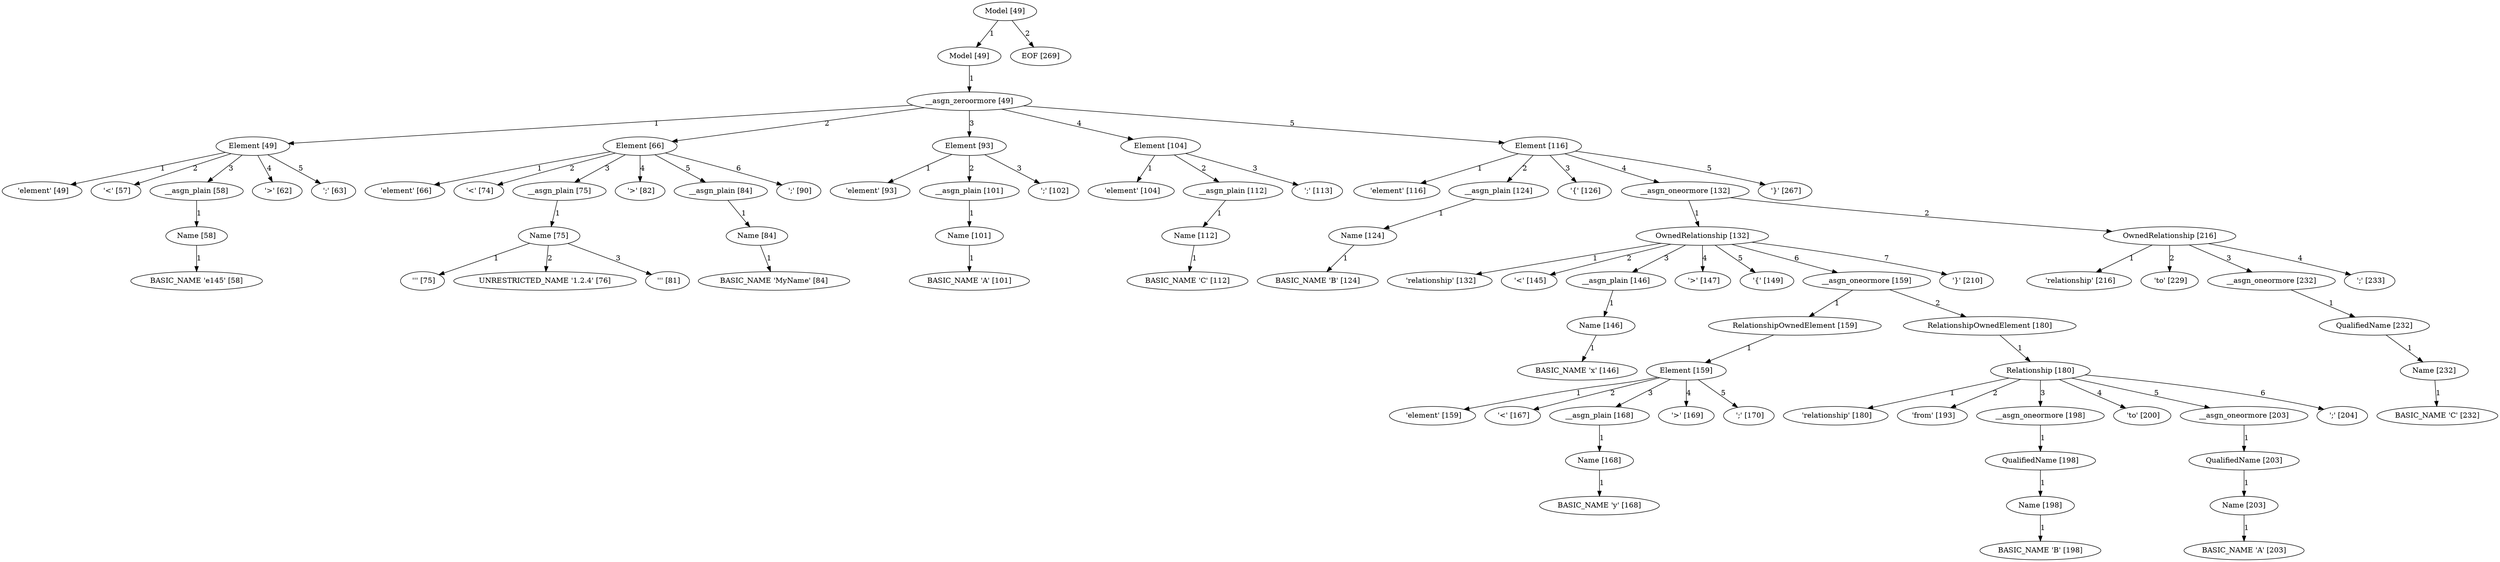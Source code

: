 digraph arpeggio_graph {
140450666941888 [label="Model [49]"];
140450666941888->140450666941760 [label="1"]

140450666941760 [label="Model [49]"];
140450666941760->140450666941632 [label="1"]

140450666941632 [label="__asgn_zeroormore [49]"];
140450666941632->140450667165760 [label="1"]

140450667165760 [label="Element [49]"];
140450667165760->140450667245856 [label="1"]

140450667245856 [label=" 'element' [49]"];
140450667165760->140450667245968 [label="2"]

140450667245968 [label=" '<' [57]"];
140450667165760->140450667165632 [label="3"]

140450667165632 [label="__asgn_plain [58]"];
140450667165632->140450667165504 [label="1"]

140450667165504 [label="Name [58]"];
140450667165504->140450667246080 [label="1"]

140450667246080 [label="BASIC_NAME 'e145' [58]"];
140450667165760->140450667246192 [label="4"]

140450667246192 [label=" '>' [62]"];
140450667165760->140450667246304 [label="5"]

140450667246304 [label=" ';' [63]"];
140450666941632->140450667166400 [label="2"]

140450667166400 [label="Element [66]"];
140450667166400->140450667246528 [label="1"]

140450667246528 [label=" 'element' [66]"];
140450667166400->140450667246640 [label="2"]

140450667246640 [label=" '<' [74]"];
140450667166400->140450667166016 [label="3"]

140450667166016 [label="__asgn_plain [75]"];
140450667166016->140450667165888 [label="1"]

140450667165888 [label="Name [75]"];
140450667165888->140450667246752 [label="1"]

140450667246752 [label=" ''' [75]"];
140450667165888->140450667246864 [label="2"]

140450667246864 [label="UNRESTRICTED_NAME '1.2.4' [76]"];
140450667165888->140450667246976 [label="3"]

140450667246976 [label=" ''' [81]"];
140450667166400->140450667247088 [label="4"]

140450667247088 [label=" '>' [82]"];
140450667166400->140450667166272 [label="5"]

140450667166272 [label="__asgn_plain [84]"];
140450667166272->140450667166144 [label="1"]

140450667166144 [label="Name [84]"];
140450667166144->140450667247200 [label="1"]

140450667247200 [label="BASIC_NAME 'MyName' [84]"];
140450667166400->140450667247312 [label="6"]

140450667247312 [label=" ';' [90]"];
140450666941632->140450667166784 [label="3"]

140450667166784 [label="Element [93]"];
140450667166784->140450667247536 [label="1"]

140450667247536 [label=" 'element' [93]"];
140450667166784->140450667166656 [label="2"]

140450667166656 [label="__asgn_plain [101]"];
140450667166656->140450667166528 [label="1"]

140450667166528 [label="Name [101]"];
140450667166528->140450667247648 [label="1"]

140450667247648 [label="BASIC_NAME 'A' [101]"];
140450667166784->140450667247760 [label="3"]

140450667247760 [label=" ';' [102]"];
140450666941632->140450667167168 [label="4"]

140450667167168 [label="Element [104]"];
140450667167168->140450667247984 [label="1"]

140450667247984 [label=" 'element' [104]"];
140450667167168->140450667167040 [label="2"]

140450667167040 [label="__asgn_plain [112]"];
140450667167040->140450667166912 [label="1"]

140450667166912 [label="Name [112]"];
140450667166912->140450667248096 [label="1"]

140450667248096 [label="BASIC_NAME 'C' [112]"];
140450667167168->140450667248208 [label="3"]

140450667248208 [label=" ';' [113]"];
140450666941632->140450666941504 [label="5"]

140450666941504 [label="Element [116]"];
140450666941504->140450667248432 [label="1"]

140450667248432 [label=" 'element' [116]"];
140450666941504->140450667167424 [label="2"]

140450667167424 [label="__asgn_plain [124]"];
140450667167424->140450667167296 [label="1"]

140450667167296 [label="Name [124]"];
140450667167296->140450667248544 [label="1"]

140450667248544 [label="BASIC_NAME 'B' [124]"];
140450666941504->140450667248656 [label="3"]

140450667248656 [label=" '{' [126]"];
140450666941504->140450666940352 [label="4"]

140450666940352 [label="__asgn_oneormore [132]"];
140450666940352->140450666940224 [label="1"]

140450666940224 [label="OwnedRelationship [132]"];
140450666940224->140450667248880 [label="1"]

140450667248880 [label=" 'relationship' [132]"];
140450666940224->140450667248992 [label="2"]

140450667248992 [label=" '<' [145]"];
140450666940224->140450666938432 [label="3"]

140450666938432 [label="__asgn_plain [146]"];
140450666938432->140450667167552 [label="1"]

140450667167552 [label="Name [146]"];
140450667167552->140450667249104 [label="1"]

140450667249104 [label="BASIC_NAME 'x' [146]"];
140450666940224->140450667249216 [label="4"]

140450667249216 [label=" '>' [147]"];
140450666940224->140450667249328 [label="5"]

140450667249328 [label=" '{' [149]"];
140450666940224->140450666939072 [label="6"]

140450666939072 [label="__asgn_oneormore [159]"];
140450666939072->140450666938944 [label="1"]

140450666938944 [label="RelationshipOwnedElement [159]"];
140450666938944->140450666938816 [label="1"]

140450666938816 [label="Element [159]"];
140450666938816->140450667249552 [label="1"]

140450667249552 [label=" 'element' [159]"];
140450666938816->140450666950720 [label="2"]

140450666950720 [label=" '<' [167]"];
140450666938816->140450666938688 [label="3"]

140450666938688 [label="__asgn_plain [168]"];
140450666938688->140450666938560 [label="1"]

140450666938560 [label="Name [168]"];
140450666938560->140450666950832 [label="1"]

140450666950832 [label="BASIC_NAME 'y' [168]"];
140450666938816->140450666950944 [label="4"]

140450666950944 [label=" '>' [169]"];
140450666938816->140450666951056 [label="5"]

140450666951056 [label=" ';' [170]"];
140450666939072->140450666940096 [label="2"]

140450666940096 [label="RelationshipOwnedElement [180]"];
140450666940096->140450666939968 [label="1"]

140450666939968 [label="Relationship [180]"];
140450666939968->140450666951280 [label="1"]

140450666951280 [label=" 'relationship' [180]"];
140450666939968->140450666951728 [label="2"]

140450666951728 [label=" 'from' [193]"];
140450666939968->140450666939456 [label="3"]

140450666939456 [label="__asgn_oneormore [198]"];
140450666939456->140450666939328 [label="1"]

140450666939328 [label="QualifiedName [198]"];
140450666939328->140450666939200 [label="1"]

140450666939200 [label="Name [198]"];
140450666939200->140450666951392 [label="1"]

140450666951392 [label="BASIC_NAME 'B' [198]"];
140450666939968->140450666951952 [label="4"]

140450666951952 [label=" 'to' [200]"];
140450666939968->140450666939840 [label="5"]

140450666939840 [label="__asgn_oneormore [203]"];
140450666939840->140450666939712 [label="1"]

140450666939712 [label="QualifiedName [203]"];
140450666939712->140450666939584 [label="1"]

140450666939584 [label="Name [203]"];
140450666939584->140450666952064 [label="1"]

140450666952064 [label="BASIC_NAME 'A' [203]"];
140450666939968->140450666952176 [label="6"]

140450666952176 [label=" ';' [204]"];
140450666940224->140450666951504 [label="7"]

140450666951504 [label=" '}' [210]"];
140450666940352->140450666940864 [label="2"]

140450666940864 [label="OwnedRelationship [216]"];
140450666940864->140450666952400 [label="1"]

140450666952400 [label=" 'relationship' [216]"];
140450666940864->140450666952624 [label="2"]

140450666952624 [label=" 'to' [229]"];
140450666940864->140450666940736 [label="3"]

140450666940736 [label="__asgn_oneormore [232]"];
140450666940736->140450666940608 [label="1"]

140450666940608 [label="QualifiedName [232]"];
140450666940608->140450666940480 [label="1"]

140450666940480 [label="Name [232]"];
140450666940480->140450666952848 [label="1"]

140450666952848 [label="BASIC_NAME 'C' [232]"];
140450666940864->140450666952960 [label="4"]

140450666952960 [label=" ';' [233]"];
140450666941504->140450666952736 [label="5"]

140450666952736 [label=" '}' [267]"];
140450666941888->140450666953184 [label="2"]

140450666953184 [label="EOF [269]"];
}